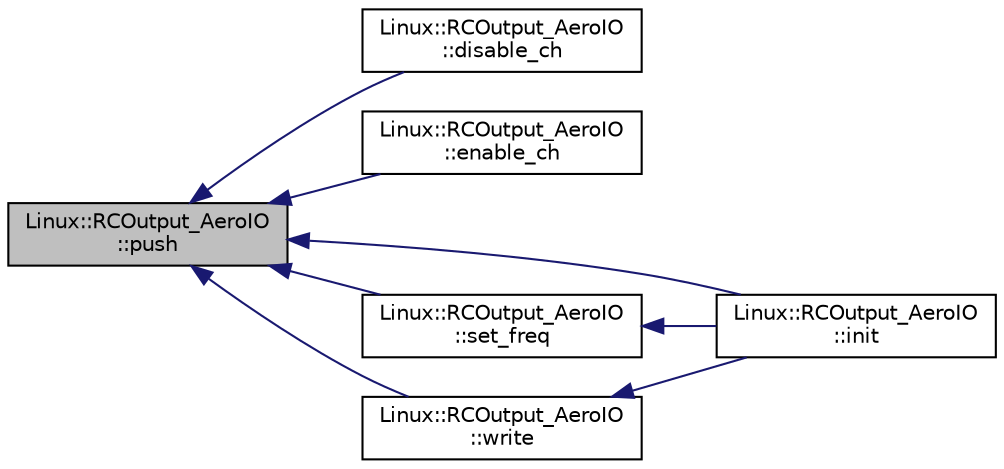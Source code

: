 digraph "Linux::RCOutput_AeroIO::push"
{
 // INTERACTIVE_SVG=YES
  edge [fontname="Helvetica",fontsize="10",labelfontname="Helvetica",labelfontsize="10"];
  node [fontname="Helvetica",fontsize="10",shape=record];
  rankdir="LR";
  Node1 [label="Linux::RCOutput_AeroIO\l::push",height=0.2,width=0.4,color="black", fillcolor="grey75", style="filled", fontcolor="black"];
  Node1 -> Node2 [dir="back",color="midnightblue",fontsize="10",style="solid",fontname="Helvetica"];
  Node2 [label="Linux::RCOutput_AeroIO\l::disable_ch",height=0.2,width=0.4,color="black", fillcolor="white", style="filled",URL="$classLinux_1_1RCOutput__AeroIO.html#ae725d49c751f11a93ccbeebfac9c2848"];
  Node1 -> Node3 [dir="back",color="midnightblue",fontsize="10",style="solid",fontname="Helvetica"];
  Node3 [label="Linux::RCOutput_AeroIO\l::enable_ch",height=0.2,width=0.4,color="black", fillcolor="white", style="filled",URL="$classLinux_1_1RCOutput__AeroIO.html#a3f223f56afa2e8e8631d74ca4d8f42ad"];
  Node1 -> Node4 [dir="back",color="midnightblue",fontsize="10",style="solid",fontname="Helvetica"];
  Node4 [label="Linux::RCOutput_AeroIO\l::init",height=0.2,width=0.4,color="black", fillcolor="white", style="filled",URL="$classLinux_1_1RCOutput__AeroIO.html#a1df6eb697922f24aa97692268b2f10ca"];
  Node1 -> Node5 [dir="back",color="midnightblue",fontsize="10",style="solid",fontname="Helvetica"];
  Node5 [label="Linux::RCOutput_AeroIO\l::set_freq",height=0.2,width=0.4,color="black", fillcolor="white", style="filled",URL="$classLinux_1_1RCOutput__AeroIO.html#ac8a38fde0b14bc4f038e2fe2ce37bc26"];
  Node5 -> Node4 [dir="back",color="midnightblue",fontsize="10",style="solid",fontname="Helvetica"];
  Node1 -> Node6 [dir="back",color="midnightblue",fontsize="10",style="solid",fontname="Helvetica"];
  Node6 [label="Linux::RCOutput_AeroIO\l::write",height=0.2,width=0.4,color="black", fillcolor="white", style="filled",URL="$classLinux_1_1RCOutput__AeroIO.html#ae3690e60988e51ba858d25b0262f5cc6"];
  Node6 -> Node4 [dir="back",color="midnightblue",fontsize="10",style="solid",fontname="Helvetica"];
}

